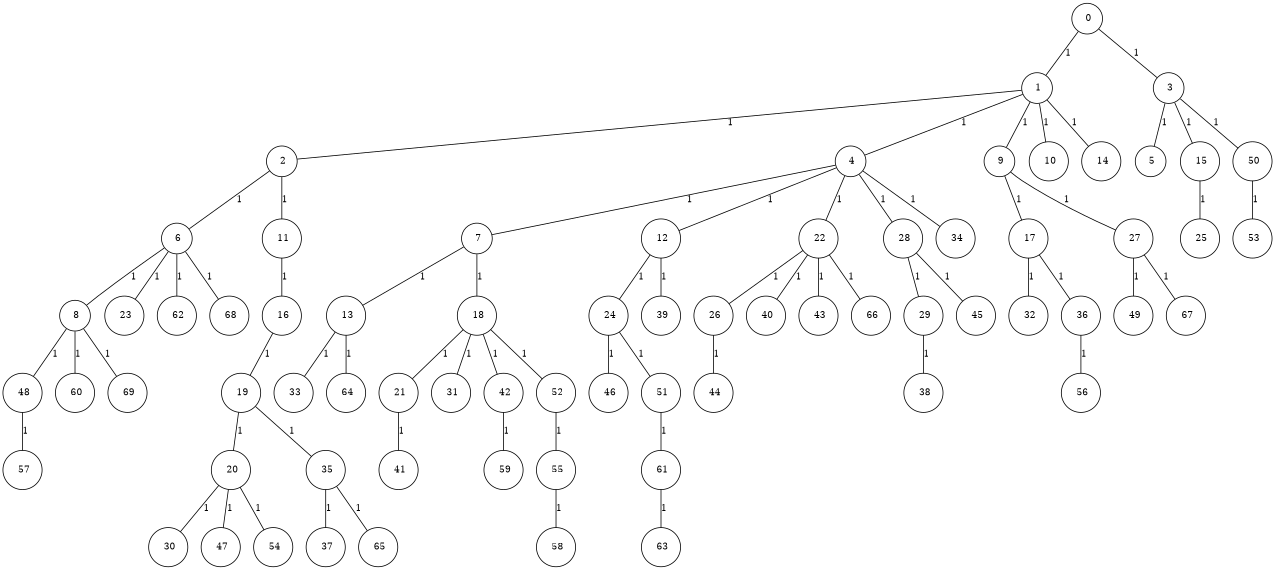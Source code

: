 graph G {
size="8.5,11;"
ratio = "expand;"
fixedsize="true;"
overlap="scale;"
node[shape=circle,width=.12,hight=.12,fontsize=12]
edge[fontsize=12]

0[label=" 0" color=black, pos="2.8490118,2.3319365!"];
1[label=" 1" color=black, pos="2.4394493,0.68045026!"];
2[label=" 2" color=black, pos="1.1425047,1.9012894!"];
3[label=" 3" color=black, pos="2.2993811,0.56993093!"];
4[label=" 4" color=black, pos="2.9190588,2.1604789!"];
5[label=" 5" color=black, pos="1.8550607,2.7316937!"];
6[label=" 6" color=black, pos="1.1999444,1.9097503!"];
7[label=" 7" color=black, pos="0.98717197,1.2815244!"];
8[label=" 8" color=black, pos="1.6193079,2.0282257!"];
9[label=" 9" color=black, pos="2.3961816,2.6417491!"];
10[label=" 10" color=black, pos="0.46055432,2.8318986!"];
11[label=" 11" color=black, pos="1.1585085,1.0582786!"];
12[label=" 12" color=black, pos="0.68741868,2.349748!"];
13[label=" 13" color=black, pos="1.4057386,1.2869087!"];
14[label=" 14" color=black, pos="1.7666168,0.34327066!"];
15[label=" 15" color=black, pos="0.69977291,1.5899725!"];
16[label=" 16" color=black, pos="1.238256,2.3778381!"];
17[label=" 17" color=black, pos="1.3268741,0.17312386!"];
18[label=" 18" color=black, pos="1.5626256,1.5473639!"];
19[label=" 19" color=black, pos="0.40685198,0.79870136!"];
20[label=" 20" color=black, pos="1.8244,0.63675001!"];
21[label=" 21" color=black, pos="1.229891,1.8358215!"];
22[label=" 22" color=black, pos="0.12031761,2.7502966!"];
23[label=" 23" color=black, pos="2.8038872,1.1391713!"];
24[label=" 24" color=black, pos="2.9584673,0.67658082!"];
25[label=" 25" color=black, pos="0.53659655,2.0727699!"];
26[label=" 26" color=black, pos="2.8547271,1.8203563!"];
27[label=" 27" color=black, pos="1.2257762,2.3558498!"];
28[label=" 28" color=black, pos="1.7675069,1.2803147!"];
29[label=" 29" color=black, pos="1.9162584,2.9939057!"];
30[label=" 30" color=black, pos="0.29522843,0.85666658!"];
31[label=" 31" color=black, pos="1.0844715,2.1412589!"];
32[label=" 32" color=black, pos="2.5128473,0.3282802!"];
33[label=" 33" color=black, pos="1.6675444,2.1486661!"];
34[label=" 34" color=black, pos="0.02118377,1.7838506!"];
35[label=" 35" color=black, pos="2.5880799,0.29713615!"];
36[label=" 36" color=black, pos="2.1323002,0.35298481!"];
37[label=" 37" color=black, pos="1.6935871,2.0851347!"];
38[label=" 38" color=black, pos="1.0910929,1.0879312!"];
39[label=" 39" color=black, pos="2.9376392,0.21850308!"];
40[label=" 40" color=black, pos="0.047029833,2.4999304!"];
41[label=" 41" color=black, pos="2.9478333,2.2368457!"];
42[label=" 42" color=black, pos="0.61761875,2.2159771!"];
43[label=" 43" color=black, pos="2.1603968,1.5612856!"];
44[label=" 44" color=black, pos="2.0905641,0.34125555!"];
45[label=" 45" color=black, pos="0.26116091,2.7729668!"];
46[label=" 46" color=black, pos="1.3681915,1.5278181!"];
47[label=" 47" color=black, pos="0.090088173,0.75631718!"];
48[label=" 48" color=black, pos="2.2931044,0.85169223!"];
49[label=" 49" color=black, pos="2.904844,1.2099549!"];
50[label=" 50" color=black, pos="2.1092343,2.7281614!"];
51[label=" 51" color=black, pos="0.93904518,1.562328!"];
52[label=" 52" color=black, pos="1.2037174,0.81376055!"];
53[label=" 53" color=black, pos="1.3299738,2.8171321!"];
54[label=" 54" color=black, pos="0.44762542,2.0039959!"];
55[label=" 55" color=black, pos="0.091271296,0.6748316!"];
56[label=" 56" color=black, pos="0.016560692,0.62531351!"];
57[label=" 57" color=black, pos="1.6150618,2.4438675!"];
58[label=" 58" color=black, pos="0.26120036,0.99392718!"];
59[label=" 59" color=black, pos="2.4614759,1.2298548!"];
60[label=" 60" color=black, pos="1.4598387,0.13007161!"];
61[label=" 61" color=black, pos="1.6303428,1.4879778!"];
62[label=" 62" color=black, pos="0.29215382,1.6156818!"];
63[label=" 63" color=black, pos="0.25228685,2.7678008!"];
64[label=" 64" color=black, pos="2.8170372,1.1902522!"];
65[label=" 65" color=black, pos="2.2283827,2.1563951!"];
66[label=" 66" color=black, pos="0.80614859,1.6898286!"];
67[label=" 67" color=black, pos="1.7065775,1.9328178!"];
68[label=" 68" color=black, pos="0.96329886,0.9562287!"];
69[label=" 69" color=black, pos="0.010093107,2.6716098!"];
0--1[label="1"]
0--3[label="1"]
1--2[label="1"]
1--4[label="1"]
1--9[label="1"]
1--10[label="1"]
1--14[label="1"]
2--6[label="1"]
2--11[label="1"]
3--5[label="1"]
3--15[label="1"]
3--50[label="1"]
4--7[label="1"]
4--12[label="1"]
4--22[label="1"]
4--28[label="1"]
4--34[label="1"]
6--8[label="1"]
6--23[label="1"]
6--62[label="1"]
6--68[label="1"]
7--13[label="1"]
7--18[label="1"]
8--48[label="1"]
8--60[label="1"]
8--69[label="1"]
9--17[label="1"]
9--27[label="1"]
11--16[label="1"]
12--24[label="1"]
12--39[label="1"]
13--33[label="1"]
13--64[label="1"]
15--25[label="1"]
16--19[label="1"]
17--32[label="1"]
17--36[label="1"]
18--21[label="1"]
18--31[label="1"]
18--42[label="1"]
18--52[label="1"]
19--20[label="1"]
19--35[label="1"]
20--30[label="1"]
20--47[label="1"]
20--54[label="1"]
21--41[label="1"]
22--26[label="1"]
22--40[label="1"]
22--43[label="1"]
22--66[label="1"]
24--46[label="1"]
24--51[label="1"]
26--44[label="1"]
27--49[label="1"]
27--67[label="1"]
28--29[label="1"]
28--45[label="1"]
29--38[label="1"]
35--37[label="1"]
35--65[label="1"]
36--56[label="1"]
42--59[label="1"]
48--57[label="1"]
50--53[label="1"]
51--61[label="1"]
52--55[label="1"]
55--58[label="1"]
61--63[label="1"]

}
